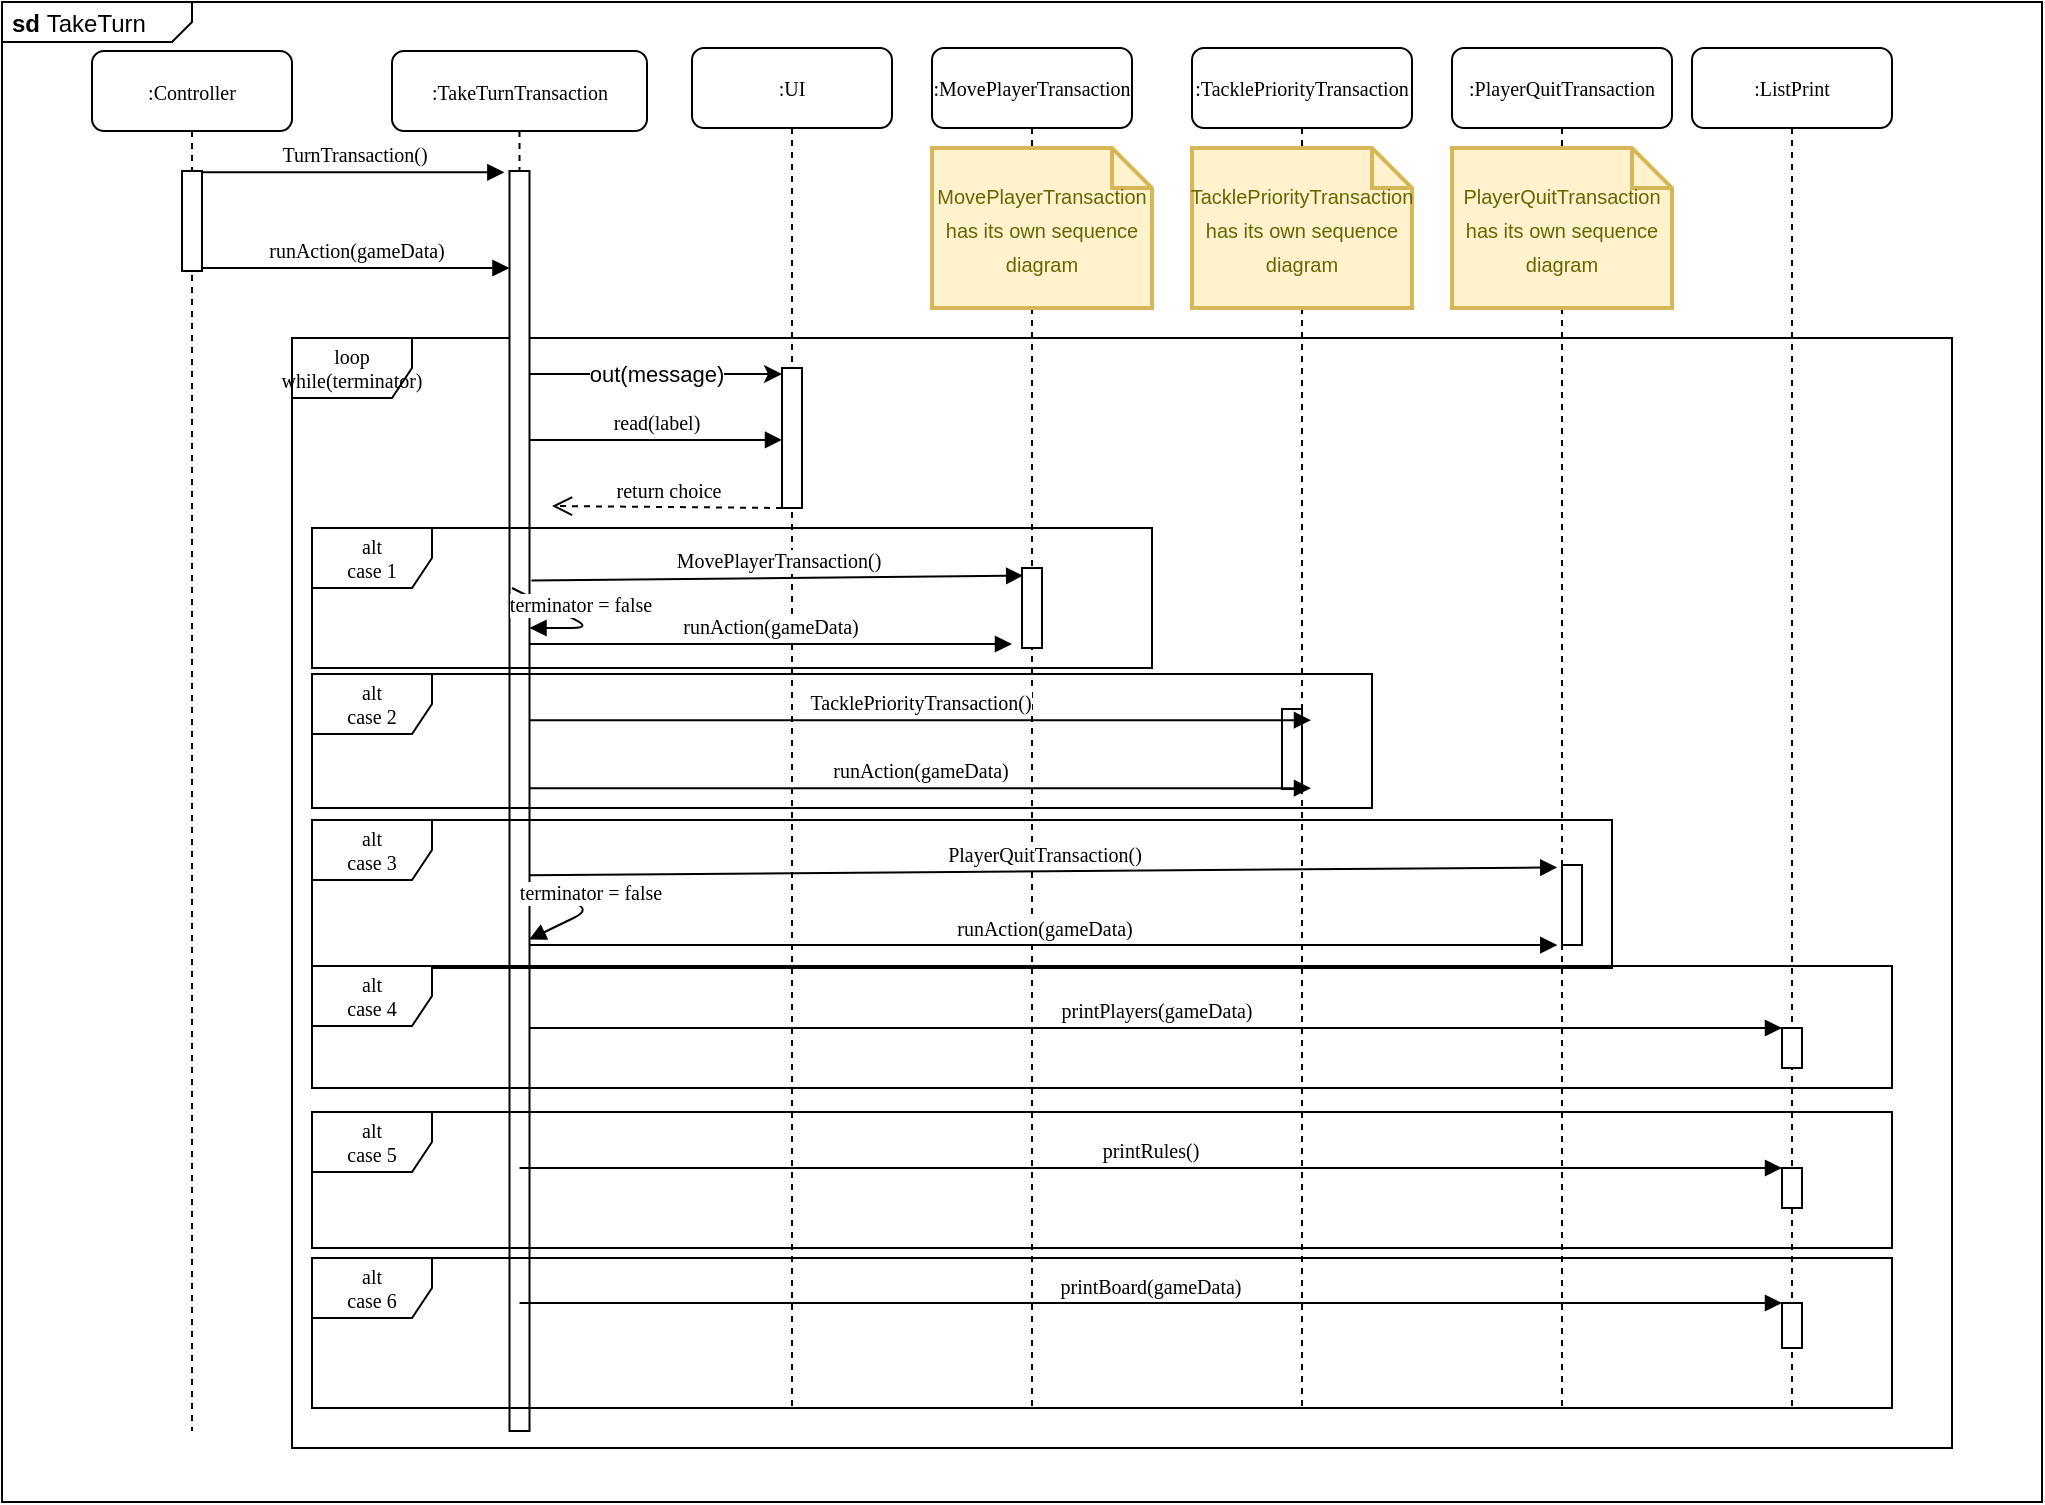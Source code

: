 <mxfile version="14.4.3" type="device"><diagram name="Page-1" id="13e1069c-82ec-6db2-03f1-153e76fe0fe0"><mxGraphModel dx="1536" dy="964" grid="1" gridSize="10" guides="1" tooltips="1" connect="1" arrows="1" fold="1" page="1" pageScale="1" pageWidth="1100" pageHeight="850" background="#ffffff" math="0" shadow="0"><root><mxCell id="0"/><mxCell id="1" parent="0"/><mxCell id="yLAWwNcAO9eeeF-nXqAy-1" value="&lt;p style=&quot;margin: 0px ; margin-top: 4px ; margin-left: 5px ; text-align: left&quot;&gt;&lt;b&gt;sd&lt;/b&gt;&amp;nbsp;TakeTurn&lt;/p&gt;" style="html=1;shape=mxgraph.sysml.package;overflow=fill;labelX=95;align=left;spacingLeft=5;verticalAlign=top;spacingTop=-3;" vertex="1" parent="1"><mxGeometry x="10" y="10" width="1020" height="750" as="geometry"/></mxCell><mxCell id="K3VfNpWPize_sMzjzQa8-2" value="loop&lt;br&gt;while(terminator)" style="shape=umlFrame;whiteSpace=wrap;html=1;fontFamily=Verdana;fontSize=10;" parent="1" vertex="1"><mxGeometry x="155" y="178" width="830" height="555" as="geometry"/></mxCell><mxCell id="7baba1c4bc27f4b0-4" value=":TakeTurnTransaction" style="shape=umlLifeline;perimeter=lifelinePerimeter;whiteSpace=wrap;html=1;container=1;collapsible=0;recursiveResize=0;outlineConnect=0;rounded=1;shadow=0;comic=0;labelBackgroundColor=none;strokeWidth=1;fontFamily=Verdana;fontSize=10;align=center;" parent="1" vertex="1"><mxGeometry x="205" y="34.5" width="127.5" height="690" as="geometry"/></mxCell><mxCell id="nUEDAm6FT9-eJO4y4nOI-21" value="" style="html=1;points=[];perimeter=orthogonalPerimeter;fontFamily=Verdana;fontSize=10;" parent="7baba1c4bc27f4b0-4" vertex="1"><mxGeometry x="58.75" y="60" width="10" height="630" as="geometry"/></mxCell><mxCell id="G-YAVNKLB9NFKYrPlohQ-33" value="terminator = false" style="html=1;verticalAlign=bottom;endArrow=block;fontFamily=Verdana;fontSize=10;" parent="7baba1c4bc27f4b0-4" target="nUEDAm6FT9-eJO4y4nOI-21" edge="1"><mxGeometry width="80" relative="1" as="geometry"><mxPoint x="60" y="268.5" as="sourcePoint"/><mxPoint x="140" y="268.5" as="targetPoint"/><Array as="points"><mxPoint x="100" y="288.5"/></Array></mxGeometry></mxCell><mxCell id="G-YAVNKLB9NFKYrPlohQ-34" value="terminator = false" style="html=1;verticalAlign=bottom;endArrow=block;fontFamily=Verdana;fontSize=10;entryX=0.978;entryY=0.61;entryDx=0;entryDy=0;entryPerimeter=0;exitX=0.978;exitY=0.569;exitDx=0;exitDy=0;exitPerimeter=0;" parent="7baba1c4bc27f4b0-4" source="nUEDAm6FT9-eJO4y4nOI-21" target="nUEDAm6FT9-eJO4y4nOI-21" edge="1"><mxGeometry width="80" relative="1" as="geometry"><mxPoint x="70" y="278.5" as="sourcePoint"/><mxPoint x="78.75" y="298.5" as="targetPoint"/><Array as="points"><mxPoint x="100" y="429"/></Array></mxGeometry></mxCell><mxCell id="7baba1c4bc27f4b0-8" value=":Controller" style="shape=umlLifeline;perimeter=lifelinePerimeter;whiteSpace=wrap;html=1;container=1;collapsible=0;recursiveResize=0;outlineConnect=0;rounded=1;shadow=0;comic=0;labelBackgroundColor=none;strokeWidth=1;fontFamily=Verdana;fontSize=10;align=center;" parent="1" vertex="1"><mxGeometry x="55" y="34.5" width="100" height="690" as="geometry"/></mxCell><mxCell id="nUEDAm6FT9-eJO4y4nOI-10" value="" style="html=1;points=[];perimeter=orthogonalPerimeter;fontFamily=Verdana;fontSize=10;" parent="7baba1c4bc27f4b0-8" vertex="1"><mxGeometry x="45" y="60" width="10" height="50" as="geometry"/></mxCell><mxCell id="nUEDAm6FT9-eJO4y4nOI-20" value="runAction(gameData)" style="html=1;verticalAlign=bottom;endArrow=block;fontFamily=Verdana;fontSize=10;" parent="1" source="nUEDAm6FT9-eJO4y4nOI-10" target="nUEDAm6FT9-eJO4y4nOI-21" edge="1"><mxGeometry width="80" relative="1" as="geometry"><mxPoint x="-20" y="543.12" as="sourcePoint"/><mxPoint x="261" y="148.02" as="targetPoint"/><Array as="points"><mxPoint x="225" y="143"/></Array></mxGeometry></mxCell><mxCell id="nUEDAm6FT9-eJO4y4nOI-22" value="TurnTransaction()" style="html=1;verticalAlign=bottom;endArrow=block;fontFamily=Verdana;fontSize=10;entryX=-0.257;entryY=0.001;entryDx=0;entryDy=0;entryPerimeter=0;" parent="1" source="nUEDAm6FT9-eJO4y4nOI-10" target="nUEDAm6FT9-eJO4y4nOI-21" edge="1"><mxGeometry width="80" relative="1" as="geometry"><mxPoint x="-19.43" y="499.15" as="sourcePoint"/><mxPoint x="255" y="97" as="targetPoint"/></mxGeometry></mxCell><mxCell id="G-YAVNKLB9NFKYrPlohQ-1" value=":UI" style="shape=umlLifeline;perimeter=lifelinePerimeter;whiteSpace=wrap;html=1;container=1;collapsible=0;recursiveResize=0;outlineConnect=0;rounded=1;shadow=0;comic=0;labelBackgroundColor=none;strokeWidth=1;fontFamily=Verdana;fontSize=10;align=center;" parent="1" vertex="1"><mxGeometry x="355" y="33" width="100" height="680" as="geometry"/></mxCell><mxCell id="G-YAVNKLB9NFKYrPlohQ-2" value="" style="html=1;points=[];perimeter=orthogonalPerimeter;fontFamily=Verdana;fontSize=10;" parent="G-YAVNKLB9NFKYrPlohQ-1" vertex="1"><mxGeometry x="45" y="160" width="10" height="70" as="geometry"/></mxCell><mxCell id="G-YAVNKLB9NFKYrPlohQ-3" value="read(label)" style="html=1;verticalAlign=bottom;endArrow=block;fontFamily=Verdana;fontSize=10;entryX=0;entryY=0.514;entryDx=0;entryDy=0;entryPerimeter=0;" parent="1" source="nUEDAm6FT9-eJO4y4nOI-21" target="G-YAVNKLB9NFKYrPlohQ-2" edge="1"><mxGeometry width="80" relative="1" as="geometry"><mxPoint x="285" y="197" as="sourcePoint"/><mxPoint x="405" y="213" as="targetPoint"/></mxGeometry></mxCell><mxCell id="G-YAVNKLB9NFKYrPlohQ-4" value="return choice" style="html=1;verticalAlign=bottom;endArrow=open;dashed=1;endSize=8;fontFamily=Verdana;fontSize=10;exitX=0;exitY=1;exitDx=0;exitDy=0;exitPerimeter=0;" parent="1" source="G-YAVNKLB9NFKYrPlohQ-2" edge="1"><mxGeometry relative="1" as="geometry"><mxPoint x="395" y="253" as="sourcePoint"/><mxPoint x="285" y="262" as="targetPoint"/></mxGeometry></mxCell><mxCell id="G-YAVNKLB9NFKYrPlohQ-6" value=":MovePlayerTransaction" style="shape=umlLifeline;perimeter=lifelinePerimeter;whiteSpace=wrap;html=1;container=1;collapsible=0;recursiveResize=0;outlineConnect=0;rounded=1;shadow=0;comic=0;labelBackgroundColor=none;strokeWidth=1;fontFamily=Verdana;fontSize=10;align=center;" parent="1" vertex="1"><mxGeometry x="475" y="33" width="100" height="680" as="geometry"/></mxCell><mxCell id="G-YAVNKLB9NFKYrPlohQ-16" value="" style="html=1;points=[];perimeter=orthogonalPerimeter;fontFamily=Verdana;fontSize=10;" parent="G-YAVNKLB9NFKYrPlohQ-6" vertex="1"><mxGeometry x="45" y="260" width="10" height="40" as="geometry"/></mxCell><mxCell id="G-YAVNKLB9NFKYrPlohQ-7" value=":TacklePriorityTransaction" style="shape=umlLifeline;perimeter=lifelinePerimeter;whiteSpace=wrap;html=1;container=1;collapsible=0;recursiveResize=0;outlineConnect=0;rounded=1;shadow=0;comic=0;labelBackgroundColor=none;strokeWidth=1;fontFamily=Verdana;fontSize=10;align=center;" parent="1" vertex="1"><mxGeometry x="605" y="33" width="110.0" height="680" as="geometry"/></mxCell><mxCell id="G-YAVNKLB9NFKYrPlohQ-17" value="" style="html=1;points=[];perimeter=orthogonalPerimeter;fontFamily=Verdana;fontSize=10;" parent="G-YAVNKLB9NFKYrPlohQ-7" vertex="1"><mxGeometry x="45" y="330.5" width="10" height="40" as="geometry"/></mxCell><mxCell id="G-YAVNKLB9NFKYrPlohQ-36" value="&lt;font style=&quot;font-size: 10px&quot;&gt;TacklePriorityTransaction has its own sequence diagram&lt;/font&gt;" style="shape=note;strokeWidth=2;fontSize=14;size=20;whiteSpace=wrap;html=1;fillColor=#fff2cc;strokeColor=#d6b656;fontColor=#666600;" parent="G-YAVNKLB9NFKYrPlohQ-7" vertex="1"><mxGeometry y="50" width="110.0" height="80" as="geometry"/></mxCell><mxCell id="G-YAVNKLB9NFKYrPlohQ-8" value=":PlayerQuitTransaction" style="shape=umlLifeline;perimeter=lifelinePerimeter;whiteSpace=wrap;html=1;container=1;collapsible=0;recursiveResize=0;outlineConnect=0;rounded=1;shadow=0;comic=0;labelBackgroundColor=none;strokeWidth=1;fontFamily=Verdana;fontSize=10;align=center;" parent="1" vertex="1"><mxGeometry x="735" y="33" width="110.0" height="680" as="geometry"/></mxCell><mxCell id="G-YAVNKLB9NFKYrPlohQ-37" value="&lt;font style=&quot;font-size: 10px&quot;&gt;PlayerQuitTransaction has its own sequence diagram&lt;/font&gt;" style="shape=note;strokeWidth=2;fontSize=14;size=20;whiteSpace=wrap;html=1;fillColor=#fff2cc;strokeColor=#d6b656;fontColor=#666600;" parent="G-YAVNKLB9NFKYrPlohQ-8" vertex="1"><mxGeometry y="50" width="110.0" height="80" as="geometry"/></mxCell><mxCell id="G-YAVNKLB9NFKYrPlohQ-9" value=":ListPrint" style="shape=umlLifeline;perimeter=lifelinePerimeter;whiteSpace=wrap;html=1;container=1;collapsible=0;recursiveResize=0;outlineConnect=0;rounded=1;shadow=0;comic=0;labelBackgroundColor=none;strokeWidth=1;fontFamily=Verdana;fontSize=10;align=center;" parent="1" vertex="1"><mxGeometry x="855" y="33" width="100" height="680" as="geometry"/></mxCell><mxCell id="G-YAVNKLB9NFKYrPlohQ-19" value="" style="html=1;points=[];perimeter=orthogonalPerimeter;fontFamily=Verdana;fontSize=10;" parent="G-YAVNKLB9NFKYrPlohQ-9" vertex="1"><mxGeometry x="45" y="490" width="10" height="20" as="geometry"/></mxCell><mxCell id="G-YAVNKLB9NFKYrPlohQ-21" value="" style="html=1;points=[];perimeter=orthogonalPerimeter;fontFamily=Verdana;fontSize=10;" parent="G-YAVNKLB9NFKYrPlohQ-9" vertex="1"><mxGeometry x="45" y="627.5" width="10" height="22.5" as="geometry"/></mxCell><mxCell id="G-YAVNKLB9NFKYrPlohQ-20" value="" style="html=1;points=[];perimeter=orthogonalPerimeter;fontFamily=Verdana;fontSize=10;" parent="G-YAVNKLB9NFKYrPlohQ-9" vertex="1"><mxGeometry x="45" y="560" width="10" height="20" as="geometry"/></mxCell><mxCell id="G-YAVNKLB9NFKYrPlohQ-10" value="alt&lt;br&gt;case 1" style="shape=umlFrame;whiteSpace=wrap;html=1;fontFamily=Verdana;fontSize=10;" parent="1" vertex="1"><mxGeometry x="165" y="273" width="420" height="70" as="geometry"/></mxCell><mxCell id="G-YAVNKLB9NFKYrPlohQ-11" value="alt&lt;br&gt;case 6" style="shape=umlFrame;whiteSpace=wrap;html=1;fontFamily=Verdana;fontSize=10;" parent="1" vertex="1"><mxGeometry x="165" y="638" width="790" height="75" as="geometry"/></mxCell><mxCell id="G-YAVNKLB9NFKYrPlohQ-12" value="alt&lt;br&gt;case 3" style="shape=umlFrame;whiteSpace=wrap;html=1;fontFamily=Verdana;fontSize=10;" parent="1" vertex="1"><mxGeometry x="165" y="419" width="650" height="74" as="geometry"/></mxCell><mxCell id="G-YAVNKLB9NFKYrPlohQ-13" value="alt&lt;br&gt;case 2" style="shape=umlFrame;whiteSpace=wrap;html=1;fontFamily=Verdana;fontSize=10;" parent="1" vertex="1"><mxGeometry x="165" y="346" width="530" height="67" as="geometry"/></mxCell><mxCell id="G-YAVNKLB9NFKYrPlohQ-15" value="alt&lt;br&gt;case 5" style="shape=umlFrame;whiteSpace=wrap;html=1;fontFamily=Verdana;fontSize=10;" parent="1" vertex="1"><mxGeometry x="165" y="565" width="790" height="68" as="geometry"/></mxCell><mxCell id="G-YAVNKLB9NFKYrPlohQ-18" value="" style="html=1;points=[];perimeter=orthogonalPerimeter;fontFamily=Verdana;fontSize=10;" parent="1" vertex="1"><mxGeometry x="790" y="441.5" width="10" height="40" as="geometry"/></mxCell><mxCell id="G-YAVNKLB9NFKYrPlohQ-22" value="MovePlayerTransaction()" style="html=1;verticalAlign=bottom;endArrow=block;fontFamily=Verdana;fontSize=10;entryX=0.456;entryY=0.388;entryDx=0;entryDy=0;entryPerimeter=0;exitX=1.096;exitY=0.325;exitDx=0;exitDy=0;exitPerimeter=0;" parent="1" source="nUEDAm6FT9-eJO4y4nOI-21" target="G-YAVNKLB9NFKYrPlohQ-6" edge="1"><mxGeometry width="80" relative="1" as="geometry"><mxPoint x="25" y="343" as="sourcePoint"/><mxPoint x="105" y="343" as="targetPoint"/></mxGeometry></mxCell><mxCell id="G-YAVNKLB9NFKYrPlohQ-24" value="runAction(gameData)" style="html=1;verticalAlign=bottom;endArrow=block;fontFamily=Verdana;fontSize=10;" parent="1" source="nUEDAm6FT9-eJO4y4nOI-21" edge="1"><mxGeometry width="80" relative="1" as="geometry"><mxPoint x="275.71" y="331" as="sourcePoint"/><mxPoint x="515" y="331" as="targetPoint"/></mxGeometry></mxCell><mxCell id="G-YAVNKLB9NFKYrPlohQ-25" value="TacklePriorityTransaction()" style="html=1;verticalAlign=bottom;endArrow=block;fontFamily=Verdana;fontSize=10;" parent="1" source="nUEDAm6FT9-eJO4y4nOI-21" edge="1"><mxGeometry width="80" relative="1" as="geometry"><mxPoint x="275.0" y="369.07" as="sourcePoint"/><mxPoint x="664.5" y="369.07" as="targetPoint"/></mxGeometry></mxCell><mxCell id="G-YAVNKLB9NFKYrPlohQ-26" value="runAction(gameData)" style="html=1;verticalAlign=bottom;endArrow=block;fontFamily=Verdana;fontSize=10;" parent="1" source="nUEDAm6FT9-eJO4y4nOI-21" edge="1"><mxGeometry width="80" relative="1" as="geometry"><mxPoint x="276.0" y="403.07" as="sourcePoint"/><mxPoint x="664.5" y="403.07" as="targetPoint"/></mxGeometry></mxCell><mxCell id="G-YAVNKLB9NFKYrPlohQ-27" value="PlayerQuitTransaction()" style="html=1;verticalAlign=bottom;endArrow=block;fontFamily=Verdana;fontSize=10;entryX=-0.235;entryY=0.03;entryDx=0;entryDy=0;entryPerimeter=0;exitX=0.978;exitY=0.559;exitDx=0;exitDy=0;exitPerimeter=0;" parent="1" source="nUEDAm6FT9-eJO4y4nOI-21" target="G-YAVNKLB9NFKYrPlohQ-18" edge="1"><mxGeometry width="80" relative="1" as="geometry"><mxPoint x="275.0" y="444.07" as="sourcePoint"/><mxPoint x="540.89" y="443.91" as="targetPoint"/></mxGeometry></mxCell><mxCell id="G-YAVNKLB9NFKYrPlohQ-28" value="runAction(gameData)" style="html=1;verticalAlign=bottom;endArrow=block;fontFamily=Verdana;fontSize=10;entryX=-0.235;entryY=1.001;entryDx=0;entryDy=0;entryPerimeter=0;" parent="1" source="nUEDAm6FT9-eJO4y4nOI-21" target="G-YAVNKLB9NFKYrPlohQ-18" edge="1"><mxGeometry width="80" relative="1" as="geometry"><mxPoint x="276.0" y="478.07" as="sourcePoint"/><mxPoint x="541.89" y="477.91" as="targetPoint"/></mxGeometry></mxCell><mxCell id="G-YAVNKLB9NFKYrPlohQ-30" value="printRules()" style="html=1;verticalAlign=bottom;endArrow=block;fontFamily=Verdana;fontSize=10;" parent="1" source="7baba1c4bc27f4b0-4" target="G-YAVNKLB9NFKYrPlohQ-20" edge="1"><mxGeometry width="80" relative="1" as="geometry"><mxPoint x="275" y="593" as="sourcePoint"/><mxPoint x="920" y="593" as="targetPoint"/></mxGeometry></mxCell><mxCell id="G-YAVNKLB9NFKYrPlohQ-31" value="printBoard(gameData)" style="html=1;verticalAlign=bottom;endArrow=block;fontFamily=Verdana;fontSize=10;" parent="1" source="7baba1c4bc27f4b0-4" target="G-YAVNKLB9NFKYrPlohQ-21" edge="1"><mxGeometry width="80" relative="1" as="geometry"><mxPoint x="275" y="673" as="sourcePoint"/><mxPoint x="920" y="673" as="targetPoint"/></mxGeometry></mxCell><mxCell id="G-YAVNKLB9NFKYrPlohQ-29" value="printPlayers(gameData)" style="html=1;verticalAlign=bottom;endArrow=block;fontFamily=Verdana;fontSize=10;" parent="1" source="nUEDAm6FT9-eJO4y4nOI-21" target="G-YAVNKLB9NFKYrPlohQ-19" edge="1"><mxGeometry width="80" relative="1" as="geometry"><mxPoint x="275" y="523" as="sourcePoint"/><mxPoint x="355" y="523" as="targetPoint"/></mxGeometry></mxCell><mxCell id="G-YAVNKLB9NFKYrPlohQ-14" value="alt&lt;br&gt;case 4" style="shape=umlFrame;whiteSpace=wrap;html=1;fontFamily=Verdana;fontSize=10;" parent="1" vertex="1"><mxGeometry x="165" y="492" width="790" height="61" as="geometry"/></mxCell><mxCell id="G-YAVNKLB9NFKYrPlohQ-35" value="&lt;font style=&quot;font-size: 10px&quot;&gt;MovePlayerTransaction has its own sequence diagram&lt;/font&gt;" style="shape=note;strokeWidth=2;fontSize=14;size=20;whiteSpace=wrap;html=1;fillColor=#fff2cc;strokeColor=#d6b656;fontColor=#666600;" parent="1" vertex="1"><mxGeometry x="475" y="83" width="110.0" height="80" as="geometry"/></mxCell><mxCell id="KjDxjTpGYW8xuhs_Xpzz-1" value="" style="endArrow=classic;html=1;entryX=0;entryY=0.043;entryDx=0;entryDy=0;entryPerimeter=0;" parent="1" source="nUEDAm6FT9-eJO4y4nOI-21" target="G-YAVNKLB9NFKYrPlohQ-2" edge="1"><mxGeometry relative="1" as="geometry"><mxPoint x="65" y="283" as="sourcePoint"/><mxPoint x="165" y="283" as="targetPoint"/></mxGeometry></mxCell><mxCell id="KjDxjTpGYW8xuhs_Xpzz-2" value="out(message)" style="edgeLabel;resizable=0;html=1;align=center;verticalAlign=middle;" parent="KjDxjTpGYW8xuhs_Xpzz-1" connectable="0" vertex="1"><mxGeometry relative="1" as="geometry"/></mxCell></root></mxGraphModel></diagram></mxfile>